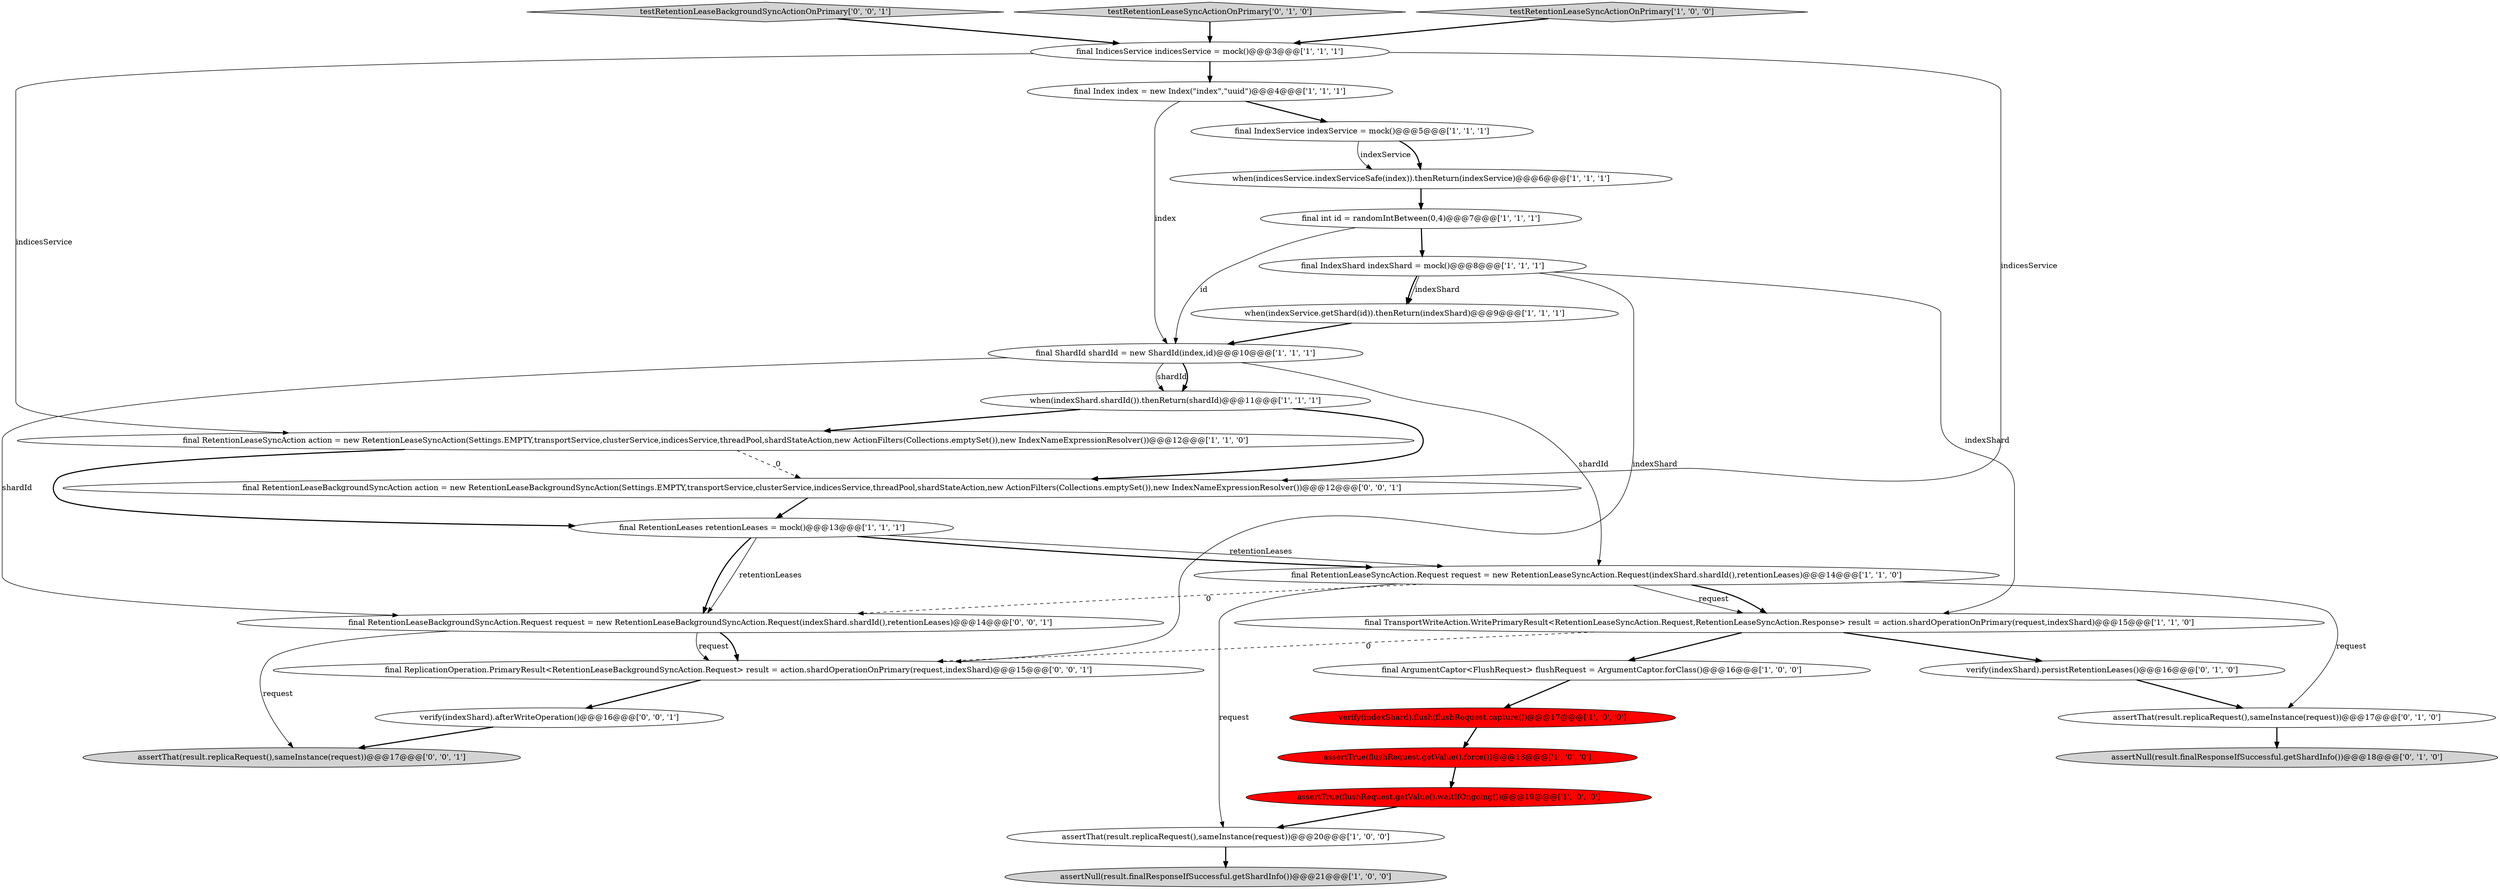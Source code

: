 digraph {
26 [style = filled, label = "testRetentionLeaseBackgroundSyncActionOnPrimary['0', '0', '1']", fillcolor = lightgray, shape = diamond image = "AAA0AAABBB3BBB"];
9 [style = filled, label = "assertThat(result.replicaRequest(),sameInstance(request))@@@20@@@['1', '0', '0']", fillcolor = white, shape = ellipse image = "AAA0AAABBB1BBB"];
1 [style = filled, label = "when(indexShard.shardId()).thenReturn(shardId)@@@11@@@['1', '1', '1']", fillcolor = white, shape = ellipse image = "AAA0AAABBB1BBB"];
14 [style = filled, label = "final ArgumentCaptor<FlushRequest> flushRequest = ArgumentCaptor.forClass()@@@16@@@['1', '0', '0']", fillcolor = white, shape = ellipse image = "AAA0AAABBB1BBB"];
6 [style = filled, label = "final Index index = new Index(\"index\",\"uuid\")@@@4@@@['1', '1', '1']", fillcolor = white, shape = ellipse image = "AAA0AAABBB1BBB"];
18 [style = filled, label = "final ShardId shardId = new ShardId(index,id)@@@10@@@['1', '1', '1']", fillcolor = white, shape = ellipse image = "AAA0AAABBB1BBB"];
4 [style = filled, label = "final IndexService indexService = mock()@@@5@@@['1', '1', '1']", fillcolor = white, shape = ellipse image = "AAA0AAABBB1BBB"];
19 [style = filled, label = "final int id = randomIntBetween(0,4)@@@7@@@['1', '1', '1']", fillcolor = white, shape = ellipse image = "AAA0AAABBB1BBB"];
22 [style = filled, label = "verify(indexShard).persistRetentionLeases()@@@16@@@['0', '1', '0']", fillcolor = white, shape = ellipse image = "AAA0AAABBB2BBB"];
5 [style = filled, label = "final RetentionLeaseSyncAction action = new RetentionLeaseSyncAction(Settings.EMPTY,transportService,clusterService,indicesService,threadPool,shardStateAction,new ActionFilters(Collections.emptySet()),new IndexNameExpressionResolver())@@@12@@@['1', '1', '0']", fillcolor = white, shape = ellipse image = "AAA0AAABBB1BBB"];
7 [style = filled, label = "verify(indexShard).flush(flushRequest.capture())@@@17@@@['1', '0', '0']", fillcolor = red, shape = ellipse image = "AAA1AAABBB1BBB"];
10 [style = filled, label = "final IndexShard indexShard = mock()@@@8@@@['1', '1', '1']", fillcolor = white, shape = ellipse image = "AAA0AAABBB1BBB"];
17 [style = filled, label = "when(indicesService.indexServiceSafe(index)).thenReturn(indexService)@@@6@@@['1', '1', '1']", fillcolor = white, shape = ellipse image = "AAA0AAABBB1BBB"];
15 [style = filled, label = "final IndicesService indicesService = mock()@@@3@@@['1', '1', '1']", fillcolor = white, shape = ellipse image = "AAA0AAABBB1BBB"];
27 [style = filled, label = "assertThat(result.replicaRequest(),sameInstance(request))@@@17@@@['0', '0', '1']", fillcolor = lightgray, shape = ellipse image = "AAA0AAABBB3BBB"];
20 [style = filled, label = "assertThat(result.replicaRequest(),sameInstance(request))@@@17@@@['0', '1', '0']", fillcolor = white, shape = ellipse image = "AAA0AAABBB2BBB"];
0 [style = filled, label = "assertTrue(flushRequest.getValue().waitIfOngoing())@@@19@@@['1', '0', '0']", fillcolor = red, shape = ellipse image = "AAA1AAABBB1BBB"];
24 [style = filled, label = "verify(indexShard).afterWriteOperation()@@@16@@@['0', '0', '1']", fillcolor = white, shape = ellipse image = "AAA0AAABBB3BBB"];
2 [style = filled, label = "assertNull(result.finalResponseIfSuccessful.getShardInfo())@@@21@@@['1', '0', '0']", fillcolor = lightgray, shape = ellipse image = "AAA0AAABBB1BBB"];
12 [style = filled, label = "final RetentionLeaseSyncAction.Request request = new RetentionLeaseSyncAction.Request(indexShard.shardId(),retentionLeases)@@@14@@@['1', '1', '0']", fillcolor = white, shape = ellipse image = "AAA0AAABBB1BBB"];
21 [style = filled, label = "assertNull(result.finalResponseIfSuccessful.getShardInfo())@@@18@@@['0', '1', '0']", fillcolor = lightgray, shape = ellipse image = "AAA0AAABBB2BBB"];
23 [style = filled, label = "testRetentionLeaseSyncActionOnPrimary['0', '1', '0']", fillcolor = lightgray, shape = diamond image = "AAA0AAABBB2BBB"];
28 [style = filled, label = "final ReplicationOperation.PrimaryResult<RetentionLeaseBackgroundSyncAction.Request> result = action.shardOperationOnPrimary(request,indexShard)@@@15@@@['0', '0', '1']", fillcolor = white, shape = ellipse image = "AAA0AAABBB3BBB"];
29 [style = filled, label = "final RetentionLeaseBackgroundSyncAction.Request request = new RetentionLeaseBackgroundSyncAction.Request(indexShard.shardId(),retentionLeases)@@@14@@@['0', '0', '1']", fillcolor = white, shape = ellipse image = "AAA0AAABBB3BBB"];
25 [style = filled, label = "final RetentionLeaseBackgroundSyncAction action = new RetentionLeaseBackgroundSyncAction(Settings.EMPTY,transportService,clusterService,indicesService,threadPool,shardStateAction,new ActionFilters(Collections.emptySet()),new IndexNameExpressionResolver())@@@12@@@['0', '0', '1']", fillcolor = white, shape = ellipse image = "AAA0AAABBB3BBB"];
8 [style = filled, label = "final RetentionLeases retentionLeases = mock()@@@13@@@['1', '1', '1']", fillcolor = white, shape = ellipse image = "AAA0AAABBB1BBB"];
16 [style = filled, label = "testRetentionLeaseSyncActionOnPrimary['1', '0', '0']", fillcolor = lightgray, shape = diamond image = "AAA0AAABBB1BBB"];
3 [style = filled, label = "assertTrue(flushRequest.getValue().force())@@@18@@@['1', '0', '0']", fillcolor = red, shape = ellipse image = "AAA1AAABBB1BBB"];
11 [style = filled, label = "when(indexService.getShard(id)).thenReturn(indexShard)@@@9@@@['1', '1', '1']", fillcolor = white, shape = ellipse image = "AAA0AAABBB1BBB"];
13 [style = filled, label = "final TransportWriteAction.WritePrimaryResult<RetentionLeaseSyncAction.Request,RetentionLeaseSyncAction.Response> result = action.shardOperationOnPrimary(request,indexShard)@@@15@@@['1', '1', '0']", fillcolor = white, shape = ellipse image = "AAA0AAABBB1BBB"];
1->5 [style = bold, label=""];
16->15 [style = bold, label=""];
5->8 [style = bold, label=""];
0->9 [style = bold, label=""];
18->29 [style = solid, label="shardId"];
18->1 [style = solid, label="shardId"];
4->17 [style = bold, label=""];
9->2 [style = bold, label=""];
15->25 [style = solid, label="indicesService"];
23->15 [style = bold, label=""];
19->18 [style = solid, label="id"];
8->12 [style = solid, label="retentionLeases"];
4->17 [style = solid, label="indexService"];
19->10 [style = bold, label=""];
15->6 [style = bold, label=""];
5->25 [style = dashed, label="0"];
8->29 [style = solid, label="retentionLeases"];
17->19 [style = bold, label=""];
7->3 [style = bold, label=""];
11->18 [style = bold, label=""];
3->0 [style = bold, label=""];
18->12 [style = solid, label="shardId"];
14->7 [style = bold, label=""];
12->13 [style = solid, label="request"];
20->21 [style = bold, label=""];
29->28 [style = bold, label=""];
6->18 [style = solid, label="index"];
15->5 [style = solid, label="indicesService"];
12->13 [style = bold, label=""];
6->4 [style = bold, label=""];
13->28 [style = dashed, label="0"];
18->1 [style = bold, label=""];
22->20 [style = bold, label=""];
10->13 [style = solid, label="indexShard"];
29->27 [style = solid, label="request"];
29->28 [style = solid, label="request"];
26->15 [style = bold, label=""];
12->29 [style = dashed, label="0"];
28->24 [style = bold, label=""];
25->8 [style = bold, label=""];
12->9 [style = solid, label="request"];
13->22 [style = bold, label=""];
10->11 [style = solid, label="indexShard"];
12->20 [style = solid, label="request"];
13->14 [style = bold, label=""];
1->25 [style = bold, label=""];
8->29 [style = bold, label=""];
8->12 [style = bold, label=""];
24->27 [style = bold, label=""];
10->28 [style = solid, label="indexShard"];
10->11 [style = bold, label=""];
}
